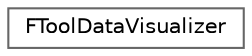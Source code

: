 digraph "Graphical Class Hierarchy"
{
 // INTERACTIVE_SVG=YES
 // LATEX_PDF_SIZE
  bgcolor="transparent";
  edge [fontname=Helvetica,fontsize=10,labelfontname=Helvetica,labelfontsize=10];
  node [fontname=Helvetica,fontsize=10,shape=box,height=0.2,width=0.4];
  rankdir="LR";
  Node0 [id="Node000000",label="FToolDataVisualizer",height=0.2,width=0.4,color="grey40", fillcolor="white", style="filled",URL="$d1/d0f/classFToolDataVisualizer.html",tooltip="FToolDataVisualizer is a utility class for Tool and Gizmo implementations to use to draw 3D lines,..."];
}
